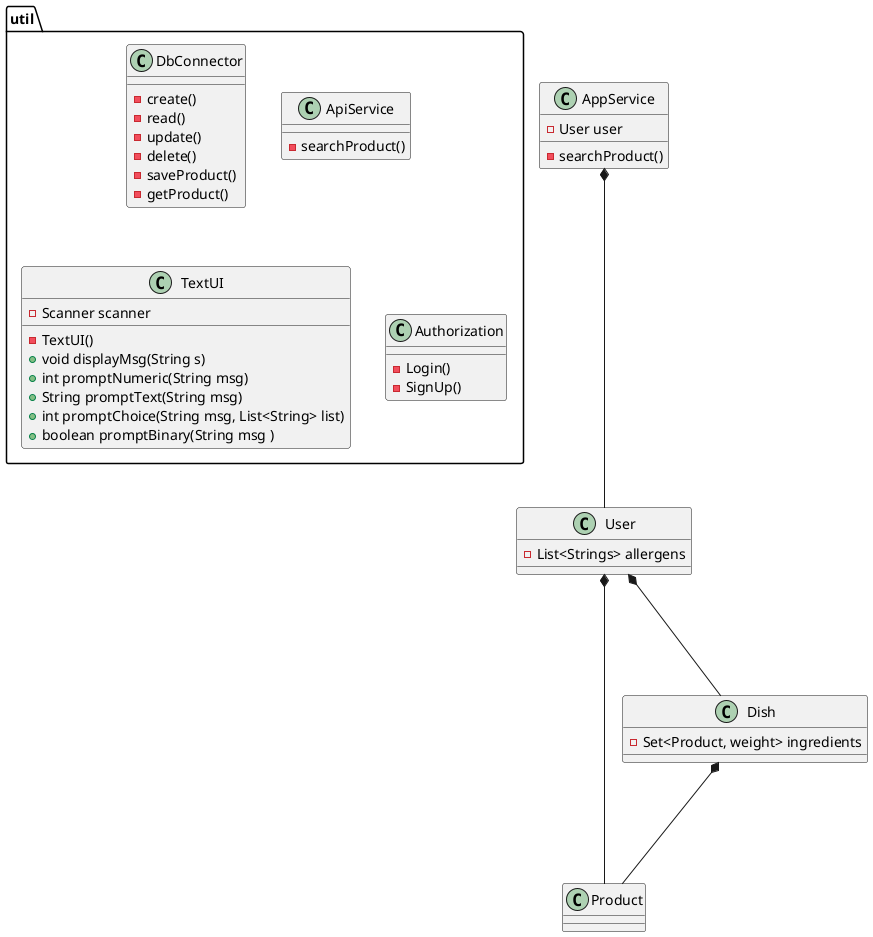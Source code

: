 @startuml

class AppService {
    - User user
    - searchProduct()
}

class User {
    - List<Strings> allergens
}
class Product {
}
class Dish {
    - Set<Product, weight> ingredients
}

package "util" {
    class DbConnector {
        - create()
        - read()
        - update()
        - delete()
        - saveProduct()
        - getProduct()
    }
    class ApiService {
        - searchProduct()
    }
    class TextUI {
        - TextUI()
        - Scanner scanner
        + void displayMsg(String s)
        + int promptNumeric(String msg)
        + String promptText(String msg)
        + int promptChoice(String msg, List<String> list)
        + boolean promptBinary(String msg )
        }
    class Authorization {
        - Login()
        - SignUp()
    }
}

AppService *--- User
User *--- Product
User *--- Dish
Dish *--- Product

@enduml
